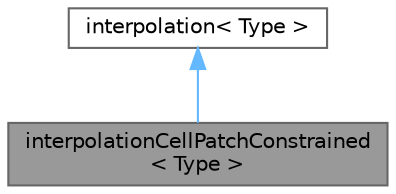 digraph "interpolationCellPatchConstrained&lt; Type &gt;"
{
 // LATEX_PDF_SIZE
  bgcolor="transparent";
  edge [fontname=Helvetica,fontsize=10,labelfontname=Helvetica,labelfontsize=10];
  node [fontname=Helvetica,fontsize=10,shape=box,height=0.2,width=0.4];
  Node1 [id="Node000001",label="interpolationCellPatchConstrained\l\< Type \>",height=0.2,width=0.4,color="gray40", fillcolor="grey60", style="filled", fontcolor="black",tooltip="Uses the cell value for any point in the cell apart from a boundary face where it uses the boundary v..."];
  Node2 -> Node1 [id="edge1_Node000001_Node000002",dir="back",color="steelblue1",style="solid",tooltip=" "];
  Node2 [id="Node000002",label="interpolation\< Type \>",height=0.2,width=0.4,color="gray40", fillcolor="white", style="filled",URL="$classFoam_1_1interpolation.html",tooltip="Abstract base class for volume field interpolation."];
}
